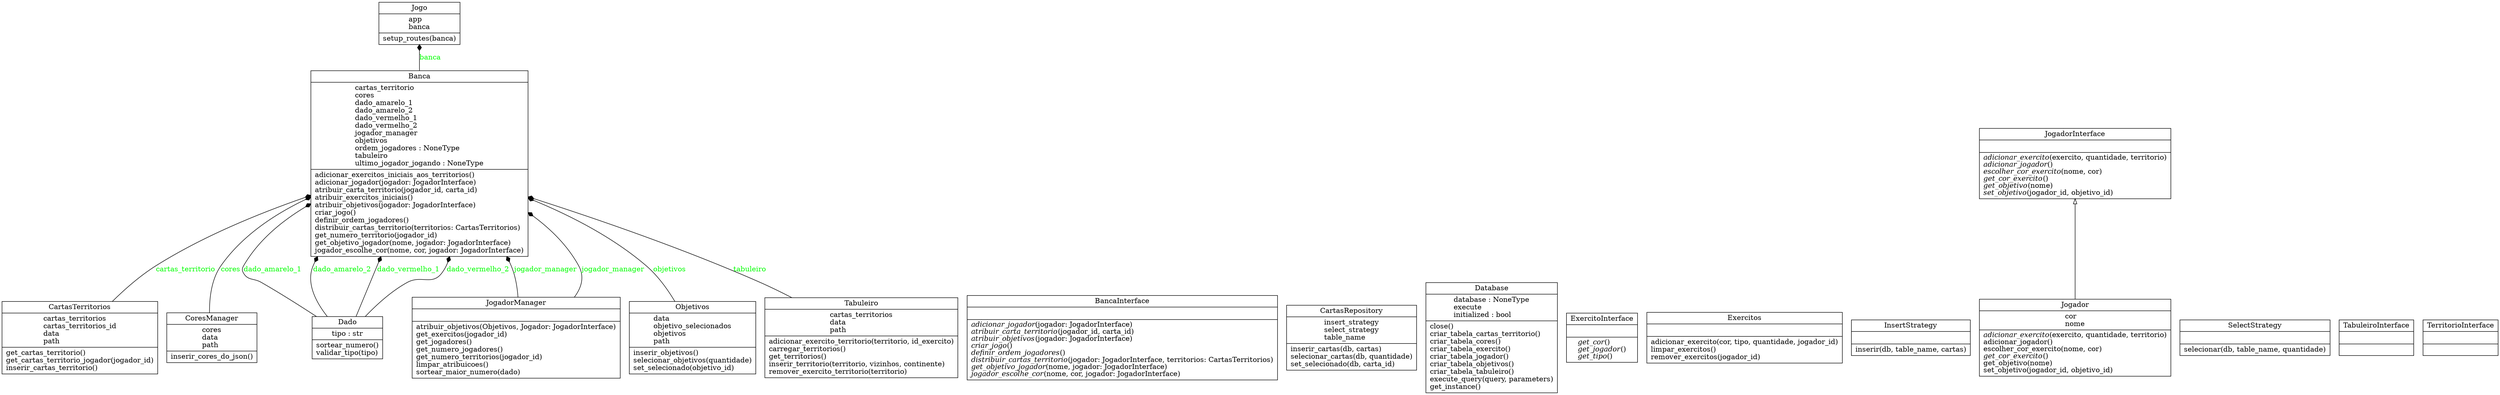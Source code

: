 digraph "classes_NomeDoSeuProjeto" {
rankdir=BT
charset="utf-8"
"war.app.banca.Banca" [color="black", fontcolor="black", label=<{Banca|cartas_territorio<br ALIGN="LEFT"/>cores<br ALIGN="LEFT"/>dado_amarelo_1<br ALIGN="LEFT"/>dado_amarelo_2<br ALIGN="LEFT"/>dado_vermelho_1<br ALIGN="LEFT"/>dado_vermelho_2<br ALIGN="LEFT"/>jogador_manager<br ALIGN="LEFT"/>objetivos<br ALIGN="LEFT"/>ordem_jogadores : NoneType<br ALIGN="LEFT"/>tabuleiro<br ALIGN="LEFT"/>ultimo_jogador_jogando : NoneType<br ALIGN="LEFT"/>|adicionar_exercitos_iniciais_aos_territorios()<br ALIGN="LEFT"/>adicionar_jogador(jogador: JogadorInterface)<br ALIGN="LEFT"/>atribuir_carta_territorio(jogador_id, carta_id)<br ALIGN="LEFT"/>atribuir_exercitos_iniciais()<br ALIGN="LEFT"/>atribuir_objetivos(jogador: JogadorInterface)<br ALIGN="LEFT"/>criar_jogo()<br ALIGN="LEFT"/>definir_ordem_jogadores()<br ALIGN="LEFT"/>distribuir_cartas_territorio(territorios: CartasTerritorios)<br ALIGN="LEFT"/>get_numero_territorio(jogador_id)<br ALIGN="LEFT"/>get_objetivo_jogador(nome, jogador: JogadorInterface)<br ALIGN="LEFT"/>jogador_escolhe_cor(nome, cor, jogador: JogadorInterface)<br ALIGN="LEFT"/>}>, shape="record", style="solid"];
"war.app.interfaces.banca_interface.BancaInterface" [color="black", fontcolor="black", label=<{BancaInterface|<br ALIGN="LEFT"/>|<I>adicionar_jogador</I>(jogador: JogadorInterface)<br ALIGN="LEFT"/><I>atribuir_carta_territorio</I>(jogador_id, carta_id)<br ALIGN="LEFT"/><I>atribuir_objetivos</I>(jogador: JogadorInterface)<br ALIGN="LEFT"/><I>criar_jogo</I>()<br ALIGN="LEFT"/><I>definir_ordem_jogadores</I>()<br ALIGN="LEFT"/><I>distribuir_cartas_territorio</I>(jogador: JogadorInterface, territorios: CartasTerritorios)<br ALIGN="LEFT"/><I>get_objetivo_jogador</I>(nome, jogador: JogadorInterface)<br ALIGN="LEFT"/><I>jogador_escolhe_cor</I>(nome, cor, jogador: JogadorInterface)<br ALIGN="LEFT"/>}>, shape="record", style="solid"];
"war.app.cartas_repository.CartasRepository" [color="black", fontcolor="black", label=<{CartasRepository|insert_strategy<br ALIGN="LEFT"/>select_strategy<br ALIGN="LEFT"/>table_name<br ALIGN="LEFT"/>|inserir_cartas(db, cartas)<br ALIGN="LEFT"/>selecionar_cartas(db, quantidade)<br ALIGN="LEFT"/>set_selecionado(db, carta_id)<br ALIGN="LEFT"/>}>, shape="record", style="solid"];
"war.app.cartas_territorio.CartasTerritorios" [color="black", fontcolor="black", label=<{CartasTerritorios|cartas_territorios<br ALIGN="LEFT"/>cartas_territorios_id<br ALIGN="LEFT"/>data<br ALIGN="LEFT"/>path<br ALIGN="LEFT"/>|get_cartas_territorio()<br ALIGN="LEFT"/>get_cartas_territorio_jogador(jogador_id)<br ALIGN="LEFT"/>inserir_cartas_territorio()<br ALIGN="LEFT"/>}>, shape="record", style="solid"];
"war.app.cores.CoresManager" [color="black", fontcolor="black", label=<{CoresManager|cores<br ALIGN="LEFT"/>data<br ALIGN="LEFT"/>path<br ALIGN="LEFT"/>|inserir_cores_do_json()<br ALIGN="LEFT"/>}>, shape="record", style="solid"];
"war.app.dado.Dado" [color="black", fontcolor="black", label=<{Dado|tipo : str<br ALIGN="LEFT"/>|sortear_numero()<br ALIGN="LEFT"/>validar_tipo(tipo)<br ALIGN="LEFT"/>}>, shape="record", style="solid"];
"war.app.database_manager.Database" [color="black", fontcolor="black", label=<{Database|database : NoneType<br ALIGN="LEFT"/>execute<br ALIGN="LEFT"/>initialized : bool<br ALIGN="LEFT"/>|close()<br ALIGN="LEFT"/>criar_tabela_cartas_territorio()<br ALIGN="LEFT"/>criar_tabela_cores()<br ALIGN="LEFT"/>criar_tabela_exercito()<br ALIGN="LEFT"/>criar_tabela_jogador()<br ALIGN="LEFT"/>criar_tabela_objetivos()<br ALIGN="LEFT"/>criar_tabela_tabuleiro()<br ALIGN="LEFT"/>execute_query(query, parameters)<br ALIGN="LEFT"/>get_instance()<br ALIGN="LEFT"/>}>, shape="record", style="solid"];
"war.app.interfaces.exercito_interface.ExercitoInterface" [color="black", fontcolor="black", label=<{ExercitoInterface|<br ALIGN="LEFT"/>|<I>get_cor</I>()<br ALIGN="LEFT"/><I>get_jogador</I>()<br ALIGN="LEFT"/><I>get_tipo</I>()<br ALIGN="LEFT"/>}>, shape="record", style="solid"];
"war.app.exercito.Exercitos" [color="black", fontcolor="black", label=<{Exercitos|<br ALIGN="LEFT"/>|adicionar_exercito(cor, tipo, quantidade, jogador_id)<br ALIGN="LEFT"/>limpar_exercitos()<br ALIGN="LEFT"/>remover_exercitos(jogador_id)<br ALIGN="LEFT"/>}>, shape="record", style="solid"];
"war.app.cartas_statagy.InsertStrategy" [color="black", fontcolor="black", label=<{InsertStrategy|<br ALIGN="LEFT"/>|inserir(db, table_name, cartas)<br ALIGN="LEFT"/>}>, shape="record", style="solid"];
"war.app.jogador.Jogador" [color="black", fontcolor="black", label=<{Jogador|cor<br ALIGN="LEFT"/>nome<br ALIGN="LEFT"/>|<I>adicionar_exercito</I>(exercito, quantidade, territorio)<br ALIGN="LEFT"/>adicionar_jogador()<br ALIGN="LEFT"/>escolher_cor_exercito(nome, cor)<br ALIGN="LEFT"/><I>get_cor_exercito</I>()<br ALIGN="LEFT"/>get_objetivo(nome)<br ALIGN="LEFT"/>set_objetivo(jogador_id, objetivo_id)<br ALIGN="LEFT"/>}>, shape="record", style="solid"];
"war.app.interfaces.jogador_interface.JogadorInterface" [color="black", fontcolor="black", label=<{JogadorInterface|<br ALIGN="LEFT"/>|<I>adicionar_exercito</I>(exercito, quantidade, territorio)<br ALIGN="LEFT"/><I>adicionar_jogador</I>()<br ALIGN="LEFT"/><I>escolher_cor_exercito</I>(nome, cor)<br ALIGN="LEFT"/><I>get_cor_exercito</I>()<br ALIGN="LEFT"/><I>get_objetivo</I>(nome)<br ALIGN="LEFT"/><I>set_objetivo</I>(jogador_id, objetivo_id)<br ALIGN="LEFT"/>}>, shape="record", style="solid"];
"war.app.jogador_manager.JogadorManager" [color="black", fontcolor="black", label=<{JogadorManager|<br ALIGN="LEFT"/>|atribuir_objetivos(Objetivos, Jogador: JogadorInterface)<br ALIGN="LEFT"/>get_exercitos(jogador_id)<br ALIGN="LEFT"/>get_jogadores()<br ALIGN="LEFT"/>get_numero_jogadores()<br ALIGN="LEFT"/>get_numero_territorios(jogador_id)<br ALIGN="LEFT"/>limpar_atribuicoes()<br ALIGN="LEFT"/>sortear_maior_numero(dado)<br ALIGN="LEFT"/>}>, shape="record", style="solid"];
"war.app.jogo.Jogo" [color="black", fontcolor="black", label=<{Jogo|app<br ALIGN="LEFT"/>banca<br ALIGN="LEFT"/>|setup_routes(banca)<br ALIGN="LEFT"/>}>, shape="record", style="solid"];
"war.app.cartas_objetivos.Objetivos" [color="black", fontcolor="black", label=<{Objetivos|data<br ALIGN="LEFT"/>objetivo_selecionados<br ALIGN="LEFT"/>objetivos<br ALIGN="LEFT"/>path<br ALIGN="LEFT"/>|inserir_objetivos()<br ALIGN="LEFT"/>selecionar_objetivos(quantidade)<br ALIGN="LEFT"/>set_selecionado(objetivo_id)<br ALIGN="LEFT"/>}>, shape="record", style="solid"];
"war.app.cartas_statagy.SelectStrategy" [color="black", fontcolor="black", label=<{SelectStrategy|<br ALIGN="LEFT"/>|selecionar(db, table_name, quantidade)<br ALIGN="LEFT"/>}>, shape="record", style="solid"];
"war.app.tabuleiro.Tabuleiro" [color="black", fontcolor="black", label=<{Tabuleiro|cartas_territorios<br ALIGN="LEFT"/>data<br ALIGN="LEFT"/>path<br ALIGN="LEFT"/>|adicionar_exercito_territorio(territorio, id_exercito)<br ALIGN="LEFT"/>carregar_territorios()<br ALIGN="LEFT"/>get_territorios()<br ALIGN="LEFT"/>inserir_territorio(territorio, vizinhos, continente)<br ALIGN="LEFT"/>remover_exercito_territorio(territorio)<br ALIGN="LEFT"/>}>, shape="record", style="solid"];
"war.app.interfaces.tabuleiro_interface.TabuleiroInterface" [color="black", fontcolor="black", label=<{TabuleiroInterface|<br ALIGN="LEFT"/>|}>, shape="record", style="solid"];
"war.app.interfaces.territorio_interface.TerritorioInterface" [color="black", fontcolor="black", label=<{TerritorioInterface|<br ALIGN="LEFT"/>|}>, shape="record", style="solid"];
"war.app.jogador.Jogador" -> "war.app.interfaces.jogador_interface.JogadorInterface" [arrowhead="empty", arrowtail="none"];
"war.app.banca.Banca" -> "war.app.jogo.Jogo" [arrowhead="diamond", arrowtail="none", fontcolor="green", label="banca", style="solid"];
"war.app.cartas_objetivos.Objetivos" -> "war.app.banca.Banca" [arrowhead="diamond", arrowtail="none", fontcolor="green", label="objetivos", style="solid"];
"war.app.cartas_territorio.CartasTerritorios" -> "war.app.banca.Banca" [arrowhead="diamond", arrowtail="none", fontcolor="green", label="cartas_territorio", style="solid"];
"war.app.cores.CoresManager" -> "war.app.banca.Banca" [arrowhead="diamond", arrowtail="none", fontcolor="green", label="cores", style="solid"];
"war.app.dado.Dado" -> "war.app.banca.Banca" [arrowhead="diamond", arrowtail="none", fontcolor="green", label="dado_amarelo_1", style="solid"];
"war.app.dado.Dado" -> "war.app.banca.Banca" [arrowhead="diamond", arrowtail="none", fontcolor="green", label="dado_amarelo_2", style="solid"];
"war.app.dado.Dado" -> "war.app.banca.Banca" [arrowhead="diamond", arrowtail="none", fontcolor="green", label="dado_vermelho_1", style="solid"];
"war.app.dado.Dado" -> "war.app.banca.Banca" [arrowhead="diamond", arrowtail="none", fontcolor="green", label="dado_vermelho_2", style="solid"];
"war.app.jogador_manager.JogadorManager" -> "war.app.banca.Banca" [arrowhead="diamond", arrowtail="none", fontcolor="green", label="jogador_manager", style="solid"];
"war.app.jogador_manager.JogadorManager" -> "war.app.banca.Banca" [arrowhead="diamond", arrowtail="none", fontcolor="green", label="jogador_manager", style="solid"];
"war.app.tabuleiro.Tabuleiro" -> "war.app.banca.Banca" [arrowhead="diamond", arrowtail="none", fontcolor="green", label="tabuleiro", style="solid"];
}
